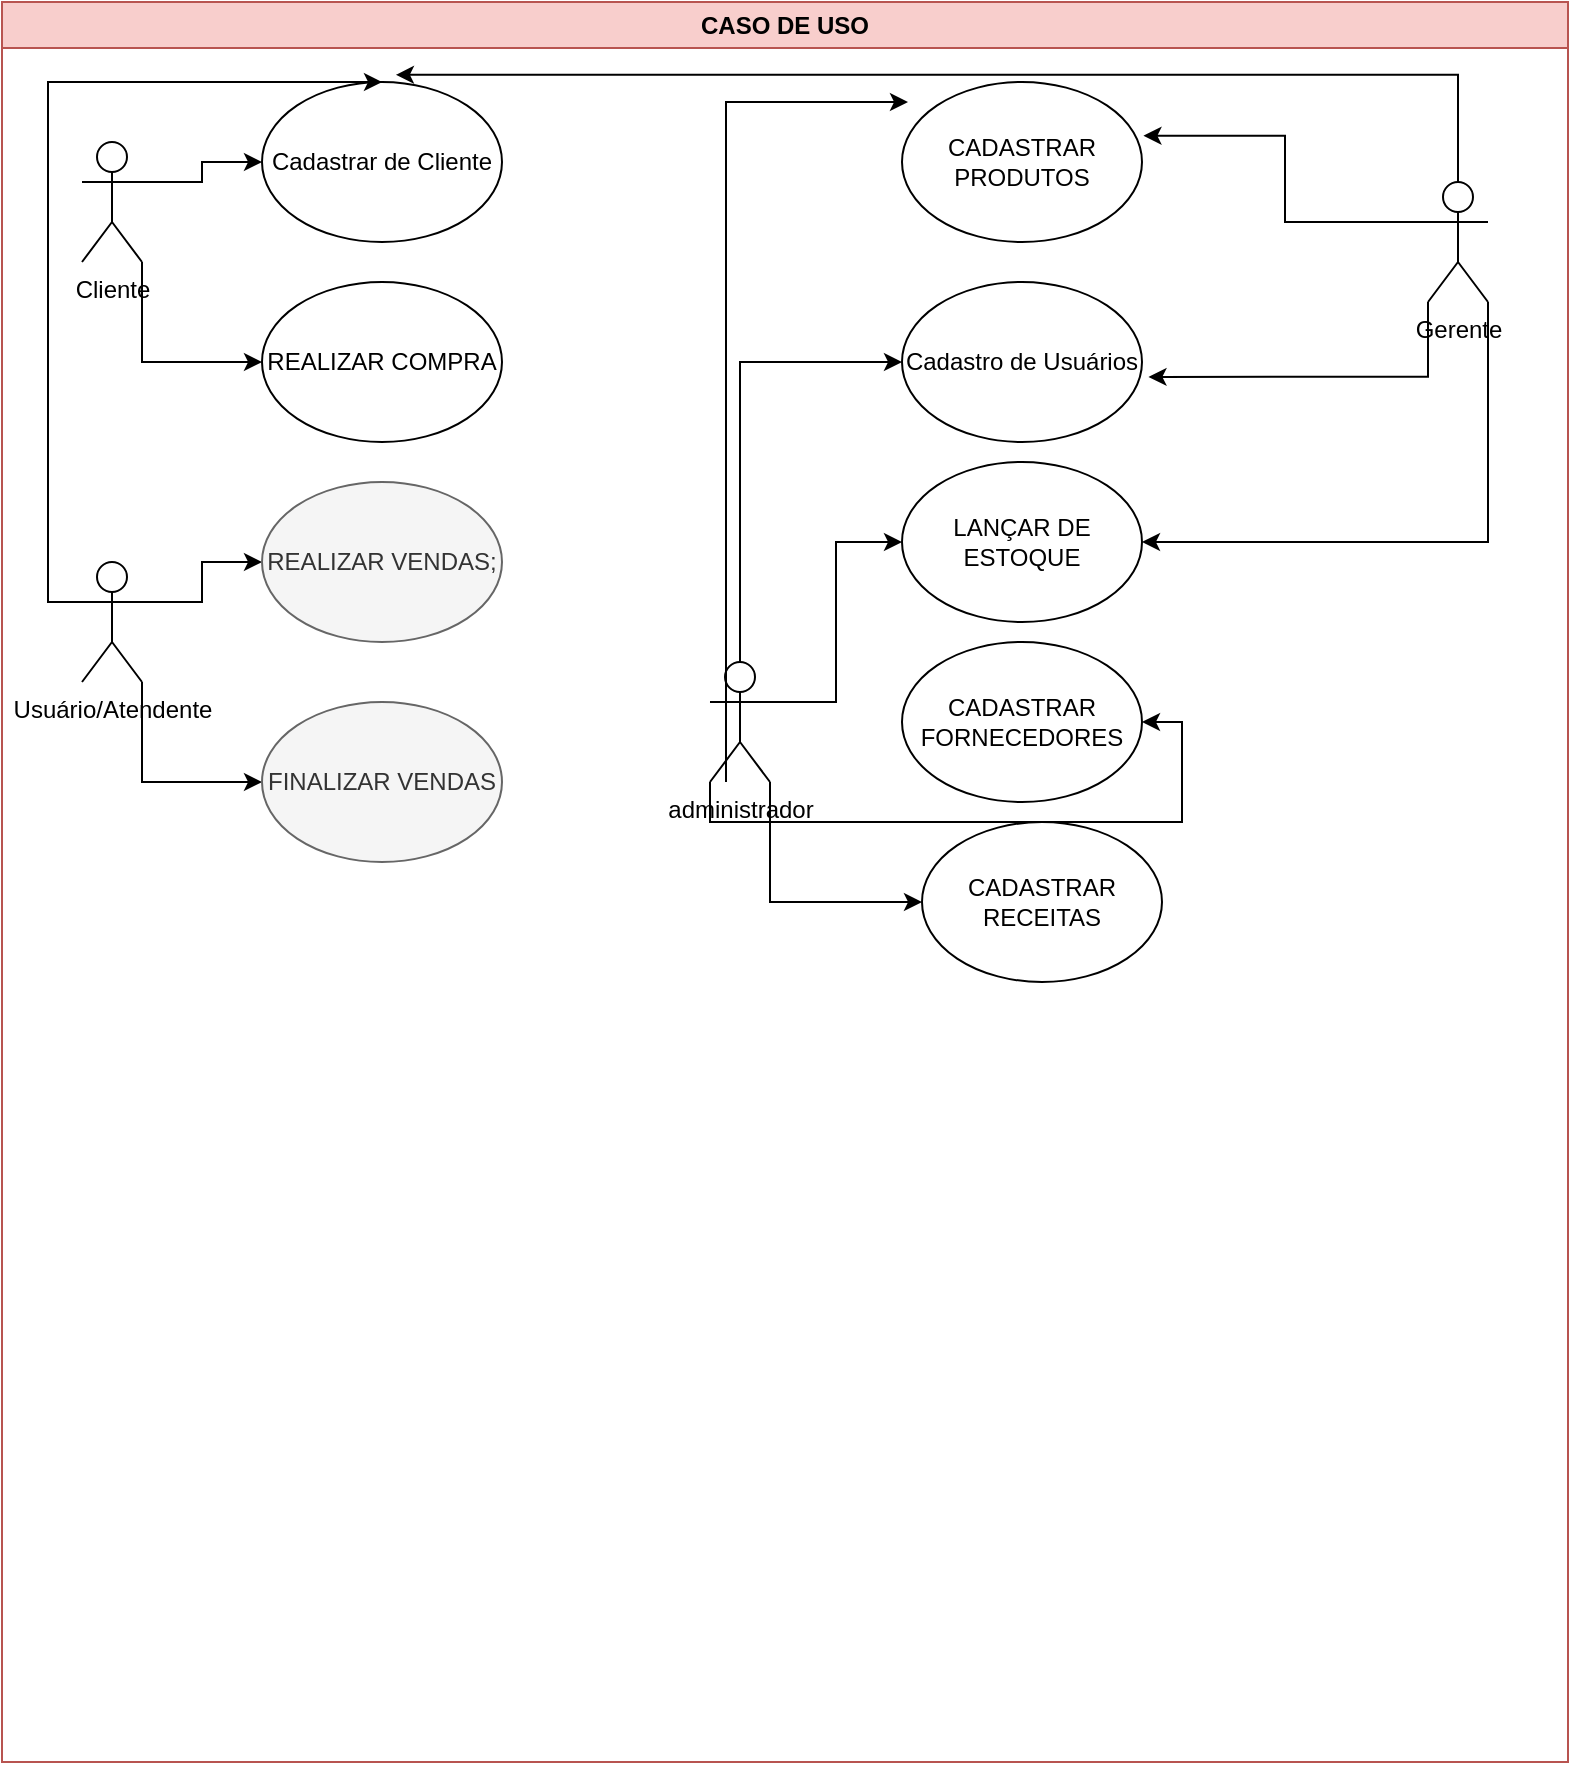 <mxfile version="26.1.3" pages="2">
  <diagram name="CASO DE USO" id="tVLIGXUynHrYglQ0mXT4">
    <mxGraphModel dx="1042" dy="535" grid="1" gridSize="10" guides="1" tooltips="1" connect="1" arrows="1" fold="1" page="1" pageScale="1" pageWidth="827" pageHeight="1169" math="0" shadow="0">
      <root>
        <mxCell id="0" />
        <mxCell id="1" parent="0" />
        <mxCell id="DCy0Q3IaEg-8kjHM9MwT-11" value="CASO DE USO" style="swimlane;whiteSpace=wrap;html=1;fillColor=#f8cecc;strokeColor=#b85450;" vertex="1" parent="1">
          <mxGeometry x="17" y="20" width="783" height="880" as="geometry" />
        </mxCell>
        <mxCell id="DCy0Q3IaEg-8kjHM9MwT-17" style="edgeStyle=orthogonalEdgeStyle;rounded=0;orthogonalLoop=1;jettySize=auto;html=1;exitX=1;exitY=0.333;exitDx=0;exitDy=0;exitPerimeter=0;entryX=0;entryY=0.5;entryDx=0;entryDy=0;" edge="1" parent="DCy0Q3IaEg-8kjHM9MwT-11" source="DCy0Q3IaEg-8kjHM9MwT-1" target="DCy0Q3IaEg-8kjHM9MwT-6">
          <mxGeometry relative="1" as="geometry" />
        </mxCell>
        <mxCell id="DCy0Q3IaEg-8kjHM9MwT-18" style="edgeStyle=orthogonalEdgeStyle;rounded=0;orthogonalLoop=1;jettySize=auto;html=1;exitX=1;exitY=1;exitDx=0;exitDy=0;exitPerimeter=0;entryX=0;entryY=0.5;entryDx=0;entryDy=0;" edge="1" parent="DCy0Q3IaEg-8kjHM9MwT-11" source="DCy0Q3IaEg-8kjHM9MwT-1" target="DCy0Q3IaEg-8kjHM9MwT-14">
          <mxGeometry relative="1" as="geometry" />
        </mxCell>
        <mxCell id="DCy0Q3IaEg-8kjHM9MwT-1" value="Cliente" style="shape=umlActor;verticalLabelPosition=bottom;verticalAlign=top;html=1;outlineConnect=0;" vertex="1" parent="DCy0Q3IaEg-8kjHM9MwT-11">
          <mxGeometry x="40" y="70" width="30" height="60" as="geometry" />
        </mxCell>
        <mxCell id="DCy0Q3IaEg-8kjHM9MwT-6" value="Cadastrar de Cliente" style="ellipse;whiteSpace=wrap;html=1;" vertex="1" parent="DCy0Q3IaEg-8kjHM9MwT-11">
          <mxGeometry x="130" y="40" width="120" height="80" as="geometry" />
        </mxCell>
        <mxCell id="DCy0Q3IaEg-8kjHM9MwT-7" value="Cadastro de Usuários" style="ellipse;whiteSpace=wrap;html=1;" vertex="1" parent="DCy0Q3IaEg-8kjHM9MwT-11">
          <mxGeometry x="450" y="140" width="120" height="80" as="geometry" />
        </mxCell>
        <mxCell id="DCy0Q3IaEg-8kjHM9MwT-12" value="CADASTRAR PRODUTOS" style="ellipse;whiteSpace=wrap;html=1;" vertex="1" parent="DCy0Q3IaEg-8kjHM9MwT-11">
          <mxGeometry x="450" y="40" width="120" height="80" as="geometry" />
        </mxCell>
        <mxCell id="DCy0Q3IaEg-8kjHM9MwT-19" style="edgeStyle=orthogonalEdgeStyle;rounded=0;orthogonalLoop=1;jettySize=auto;html=1;exitX=1;exitY=0.333;exitDx=0;exitDy=0;exitPerimeter=0;entryX=0;entryY=0.5;entryDx=0;entryDy=0;" edge="1" parent="DCy0Q3IaEg-8kjHM9MwT-11" source="DCy0Q3IaEg-8kjHM9MwT-3" target="DCy0Q3IaEg-8kjHM9MwT-13">
          <mxGeometry relative="1" as="geometry" />
        </mxCell>
        <mxCell id="DCy0Q3IaEg-8kjHM9MwT-30" style="edgeStyle=orthogonalEdgeStyle;rounded=0;orthogonalLoop=1;jettySize=auto;html=1;exitX=1;exitY=1;exitDx=0;exitDy=0;exitPerimeter=0;entryX=0;entryY=0.5;entryDx=0;entryDy=0;" edge="1" parent="DCy0Q3IaEg-8kjHM9MwT-11" source="DCy0Q3IaEg-8kjHM9MwT-3" target="DCy0Q3IaEg-8kjHM9MwT-29">
          <mxGeometry relative="1" as="geometry" />
        </mxCell>
        <mxCell id="4bsKi9ic9OcVSogXh3Li-1" style="edgeStyle=orthogonalEdgeStyle;rounded=0;orthogonalLoop=1;jettySize=auto;html=1;exitX=1;exitY=0.333;exitDx=0;exitDy=0;exitPerimeter=0;entryX=0.5;entryY=0;entryDx=0;entryDy=0;" edge="1" parent="DCy0Q3IaEg-8kjHM9MwT-11" source="DCy0Q3IaEg-8kjHM9MwT-3" target="DCy0Q3IaEg-8kjHM9MwT-6">
          <mxGeometry relative="1" as="geometry">
            <Array as="points">
              <mxPoint x="23" y="300" />
              <mxPoint x="23" y="40" />
            </Array>
          </mxGeometry>
        </mxCell>
        <mxCell id="DCy0Q3IaEg-8kjHM9MwT-3" value="Usuário/Atendente" style="shape=umlActor;verticalLabelPosition=bottom;verticalAlign=top;html=1;outlineConnect=0;" vertex="1" parent="DCy0Q3IaEg-8kjHM9MwT-11">
          <mxGeometry x="40" y="280" width="30" height="60" as="geometry" />
        </mxCell>
        <mxCell id="DCy0Q3IaEg-8kjHM9MwT-13" value="REALIZAR VENDAS;" style="ellipse;whiteSpace=wrap;html=1;fillColor=#f5f5f5;fontColor=#333333;strokeColor=#666666;" vertex="1" parent="DCy0Q3IaEg-8kjHM9MwT-11">
          <mxGeometry x="130" y="240" width="120" height="80" as="geometry" />
        </mxCell>
        <mxCell id="DCy0Q3IaEg-8kjHM9MwT-14" value="REALIZAR COMPRA" style="ellipse;whiteSpace=wrap;html=1;" vertex="1" parent="DCy0Q3IaEg-8kjHM9MwT-11">
          <mxGeometry x="130" y="140" width="120" height="80" as="geometry" />
        </mxCell>
        <mxCell id="DCy0Q3IaEg-8kjHM9MwT-15" value="LANÇAR DE ESTOQUE" style="ellipse;whiteSpace=wrap;html=1;" vertex="1" parent="DCy0Q3IaEg-8kjHM9MwT-11">
          <mxGeometry x="450" y="230" width="120" height="80" as="geometry" />
        </mxCell>
        <mxCell id="DCy0Q3IaEg-8kjHM9MwT-16" value="CADASTRAR FORNECEDORES" style="ellipse;whiteSpace=wrap;html=1;" vertex="1" parent="DCy0Q3IaEg-8kjHM9MwT-11">
          <mxGeometry x="450" y="320" width="120" height="80" as="geometry" />
        </mxCell>
        <mxCell id="DCy0Q3IaEg-8kjHM9MwT-27" style="edgeStyle=orthogonalEdgeStyle;rounded=0;orthogonalLoop=1;jettySize=auto;html=1;exitX=0.5;exitY=0;exitDx=0;exitDy=0;exitPerimeter=0;entryX=0;entryY=0.5;entryDx=0;entryDy=0;" edge="1" parent="DCy0Q3IaEg-8kjHM9MwT-11" source="DCy0Q3IaEg-8kjHM9MwT-10" target="DCy0Q3IaEg-8kjHM9MwT-7">
          <mxGeometry relative="1" as="geometry" />
        </mxCell>
        <mxCell id="DCy0Q3IaEg-8kjHM9MwT-28" style="edgeStyle=orthogonalEdgeStyle;rounded=0;orthogonalLoop=1;jettySize=auto;html=1;exitX=1;exitY=0.333;exitDx=0;exitDy=0;exitPerimeter=0;entryX=0;entryY=0.5;entryDx=0;entryDy=0;" edge="1" parent="DCy0Q3IaEg-8kjHM9MwT-11" source="DCy0Q3IaEg-8kjHM9MwT-10" target="DCy0Q3IaEg-8kjHM9MwT-15">
          <mxGeometry relative="1" as="geometry" />
        </mxCell>
        <mxCell id="DCy0Q3IaEg-8kjHM9MwT-32" style="edgeStyle=orthogonalEdgeStyle;rounded=0;orthogonalLoop=1;jettySize=auto;html=1;exitX=1;exitY=1;exitDx=0;exitDy=0;exitPerimeter=0;entryX=0;entryY=0.5;entryDx=0;entryDy=0;" edge="1" parent="DCy0Q3IaEg-8kjHM9MwT-11" source="DCy0Q3IaEg-8kjHM9MwT-10" target="DCy0Q3IaEg-8kjHM9MwT-31">
          <mxGeometry relative="1" as="geometry" />
        </mxCell>
        <mxCell id="DCy0Q3IaEg-8kjHM9MwT-10" value="administrador" style="shape=umlActor;verticalLabelPosition=bottom;verticalAlign=top;html=1;outlineConnect=0;" vertex="1" parent="DCy0Q3IaEg-8kjHM9MwT-11">
          <mxGeometry x="354" y="330" width="30" height="60" as="geometry" />
        </mxCell>
        <mxCell id="DCy0Q3IaEg-8kjHM9MwT-23" style="edgeStyle=orthogonalEdgeStyle;rounded=0;orthogonalLoop=1;jettySize=auto;html=1;exitX=0;exitY=1;exitDx=0;exitDy=0;exitPerimeter=0;entryX=1;entryY=0.5;entryDx=0;entryDy=0;" edge="1" parent="DCy0Q3IaEg-8kjHM9MwT-11" source="DCy0Q3IaEg-8kjHM9MwT-10" target="DCy0Q3IaEg-8kjHM9MwT-16">
          <mxGeometry relative="1" as="geometry" />
        </mxCell>
        <mxCell id="DCy0Q3IaEg-8kjHM9MwT-29" value="FINALIZAR VENDAS" style="ellipse;whiteSpace=wrap;html=1;fillColor=#f5f5f5;fontColor=#333333;strokeColor=#666666;" vertex="1" parent="DCy0Q3IaEg-8kjHM9MwT-11">
          <mxGeometry x="130" y="350" width="120" height="80" as="geometry" />
        </mxCell>
        <mxCell id="DCy0Q3IaEg-8kjHM9MwT-31" value="CADASTRAR RECEITAS" style="ellipse;whiteSpace=wrap;html=1;" vertex="1" parent="DCy0Q3IaEg-8kjHM9MwT-11">
          <mxGeometry x="460" y="410" width="120" height="80" as="geometry" />
        </mxCell>
        <mxCell id="DCy0Q3IaEg-8kjHM9MwT-22" style="edgeStyle=orthogonalEdgeStyle;rounded=0;orthogonalLoop=1;jettySize=auto;html=1;exitX=1;exitY=1;exitDx=0;exitDy=0;exitPerimeter=0;entryX=1;entryY=0.5;entryDx=0;entryDy=0;" edge="1" parent="1" source="DCy0Q3IaEg-8kjHM9MwT-2" target="DCy0Q3IaEg-8kjHM9MwT-15">
          <mxGeometry relative="1" as="geometry" />
        </mxCell>
        <mxCell id="DCy0Q3IaEg-8kjHM9MwT-2" value="Gerente" style="shape=umlActor;verticalLabelPosition=bottom;verticalAlign=top;html=1;outlineConnect=0;" vertex="1" parent="1">
          <mxGeometry x="730" y="110" width="30" height="60" as="geometry" />
        </mxCell>
        <mxCell id="DCy0Q3IaEg-8kjHM9MwT-24" style="edgeStyle=orthogonalEdgeStyle;rounded=0;orthogonalLoop=1;jettySize=auto;html=1;exitX=0;exitY=0.333;exitDx=0;exitDy=0;exitPerimeter=0;" edge="1" parent="1" source="DCy0Q3IaEg-8kjHM9MwT-10">
          <mxGeometry relative="1" as="geometry">
            <mxPoint x="470" y="70" as="targetPoint" />
            <Array as="points">
              <mxPoint x="379" y="410" />
              <mxPoint x="379" y="231" />
              <mxPoint x="380" y="70" />
            </Array>
          </mxGeometry>
        </mxCell>
        <mxCell id="DCy0Q3IaEg-8kjHM9MwT-20" style="edgeStyle=orthogonalEdgeStyle;rounded=0;orthogonalLoop=1;jettySize=auto;html=1;exitX=0;exitY=0.333;exitDx=0;exitDy=0;exitPerimeter=0;entryX=1.006;entryY=0.336;entryDx=0;entryDy=0;entryPerimeter=0;" edge="1" parent="1" source="DCy0Q3IaEg-8kjHM9MwT-2" target="DCy0Q3IaEg-8kjHM9MwT-12">
          <mxGeometry relative="1" as="geometry" />
        </mxCell>
        <mxCell id="DCy0Q3IaEg-8kjHM9MwT-21" style="edgeStyle=orthogonalEdgeStyle;rounded=0;orthogonalLoop=1;jettySize=auto;html=1;exitX=0;exitY=1;exitDx=0;exitDy=0;exitPerimeter=0;entryX=1.027;entryY=0.593;entryDx=0;entryDy=0;entryPerimeter=0;" edge="1" parent="1" source="DCy0Q3IaEg-8kjHM9MwT-2" target="DCy0Q3IaEg-8kjHM9MwT-7">
          <mxGeometry relative="1" as="geometry" />
        </mxCell>
        <mxCell id="4bsKi9ic9OcVSogXh3Li-2" style="edgeStyle=orthogonalEdgeStyle;rounded=0;orthogonalLoop=1;jettySize=auto;html=1;exitX=0.5;exitY=0;exitDx=0;exitDy=0;exitPerimeter=0;entryX=0.558;entryY=-0.045;entryDx=0;entryDy=0;entryPerimeter=0;" edge="1" parent="1" source="DCy0Q3IaEg-8kjHM9MwT-2" target="DCy0Q3IaEg-8kjHM9MwT-6">
          <mxGeometry relative="1" as="geometry" />
        </mxCell>
      </root>
    </mxGraphModel>
  </diagram>
  <diagram id="I6MiLbrevk-Ata1137dH" name="CLASSES">
    <mxGraphModel dx="1042" dy="535" grid="1" gridSize="10" guides="1" tooltips="1" connect="1" arrows="1" fold="1" page="1" pageScale="1" pageWidth="827" pageHeight="1169" math="0" shadow="0">
      <root>
        <mxCell id="0" />
        <mxCell id="1" parent="0" />
        <mxCell id="GaZOpQADpWIk3F25-4Ug-1" value="CLIENTE" style="swimlane;fontStyle=1;align=center;verticalAlign=top;childLayout=stackLayout;horizontal=1;startSize=26;horizontalStack=0;resizeParent=1;resizeParentMax=0;resizeLast=0;collapsible=1;marginBottom=0;whiteSpace=wrap;html=1;" vertex="1" parent="1">
          <mxGeometry x="310" y="10" width="160" height="244" as="geometry" />
        </mxCell>
        <mxCell id="GaZOpQADpWIk3F25-4Ug-2" value="Nome&lt;div&gt;CPF&lt;/div&gt;&lt;div&gt;Email&lt;/div&gt;&lt;div&gt;Endereço&lt;/div&gt;" style="text;strokeColor=none;fillColor=none;align=left;verticalAlign=top;spacingLeft=4;spacingRight=4;overflow=hidden;rotatable=0;points=[[0,0.5],[1,0.5]];portConstraint=eastwest;whiteSpace=wrap;html=1;" vertex="1" parent="GaZOpQADpWIk3F25-4Ug-1">
          <mxGeometry y="26" width="160" height="84" as="geometry" />
        </mxCell>
        <mxCell id="GaZOpQADpWIk3F25-4Ug-3" value="" style="line;strokeWidth=1;fillColor=none;align=left;verticalAlign=middle;spacingTop=-1;spacingLeft=3;spacingRight=3;rotatable=0;labelPosition=right;points=[];portConstraint=eastwest;strokeColor=inherit;" vertex="1" parent="GaZOpQADpWIk3F25-4Ug-1">
          <mxGeometry y="110" width="160" height="8" as="geometry" />
        </mxCell>
        <mxCell id="GaZOpQADpWIk3F25-4Ug-4" value="+cadastrarCliente();" style="text;strokeColor=none;fillColor=none;align=left;verticalAlign=top;spacingLeft=4;spacingRight=4;overflow=hidden;rotatable=0;points=[[0,0.5],[1,0.5]];portConstraint=eastwest;whiteSpace=wrap;html=1;" vertex="1" parent="GaZOpQADpWIk3F25-4Ug-1">
          <mxGeometry y="118" width="160" height="42" as="geometry" />
        </mxCell>
        <mxCell id="c76i7xs37MiYL5RRScVn-4" value="+editarCliente()" style="text;strokeColor=none;fillColor=none;align=left;verticalAlign=top;spacingLeft=4;spacingRight=4;overflow=hidden;rotatable=0;points=[[0,0.5],[1,0.5]];portConstraint=eastwest;whiteSpace=wrap;html=1;" vertex="1" parent="GaZOpQADpWIk3F25-4Ug-1">
          <mxGeometry y="160" width="160" height="42" as="geometry" />
        </mxCell>
        <mxCell id="c76i7xs37MiYL5RRScVn-5" value="+excluirCadastro" style="text;strokeColor=none;fillColor=none;align=left;verticalAlign=top;spacingLeft=4;spacingRight=4;overflow=hidden;rotatable=0;points=[[0,0.5],[1,0.5]];portConstraint=eastwest;whiteSpace=wrap;html=1;" vertex="1" parent="GaZOpQADpWIk3F25-4Ug-1">
          <mxGeometry y="202" width="160" height="42" as="geometry" />
        </mxCell>
      </root>
    </mxGraphModel>
  </diagram>
</mxfile>
